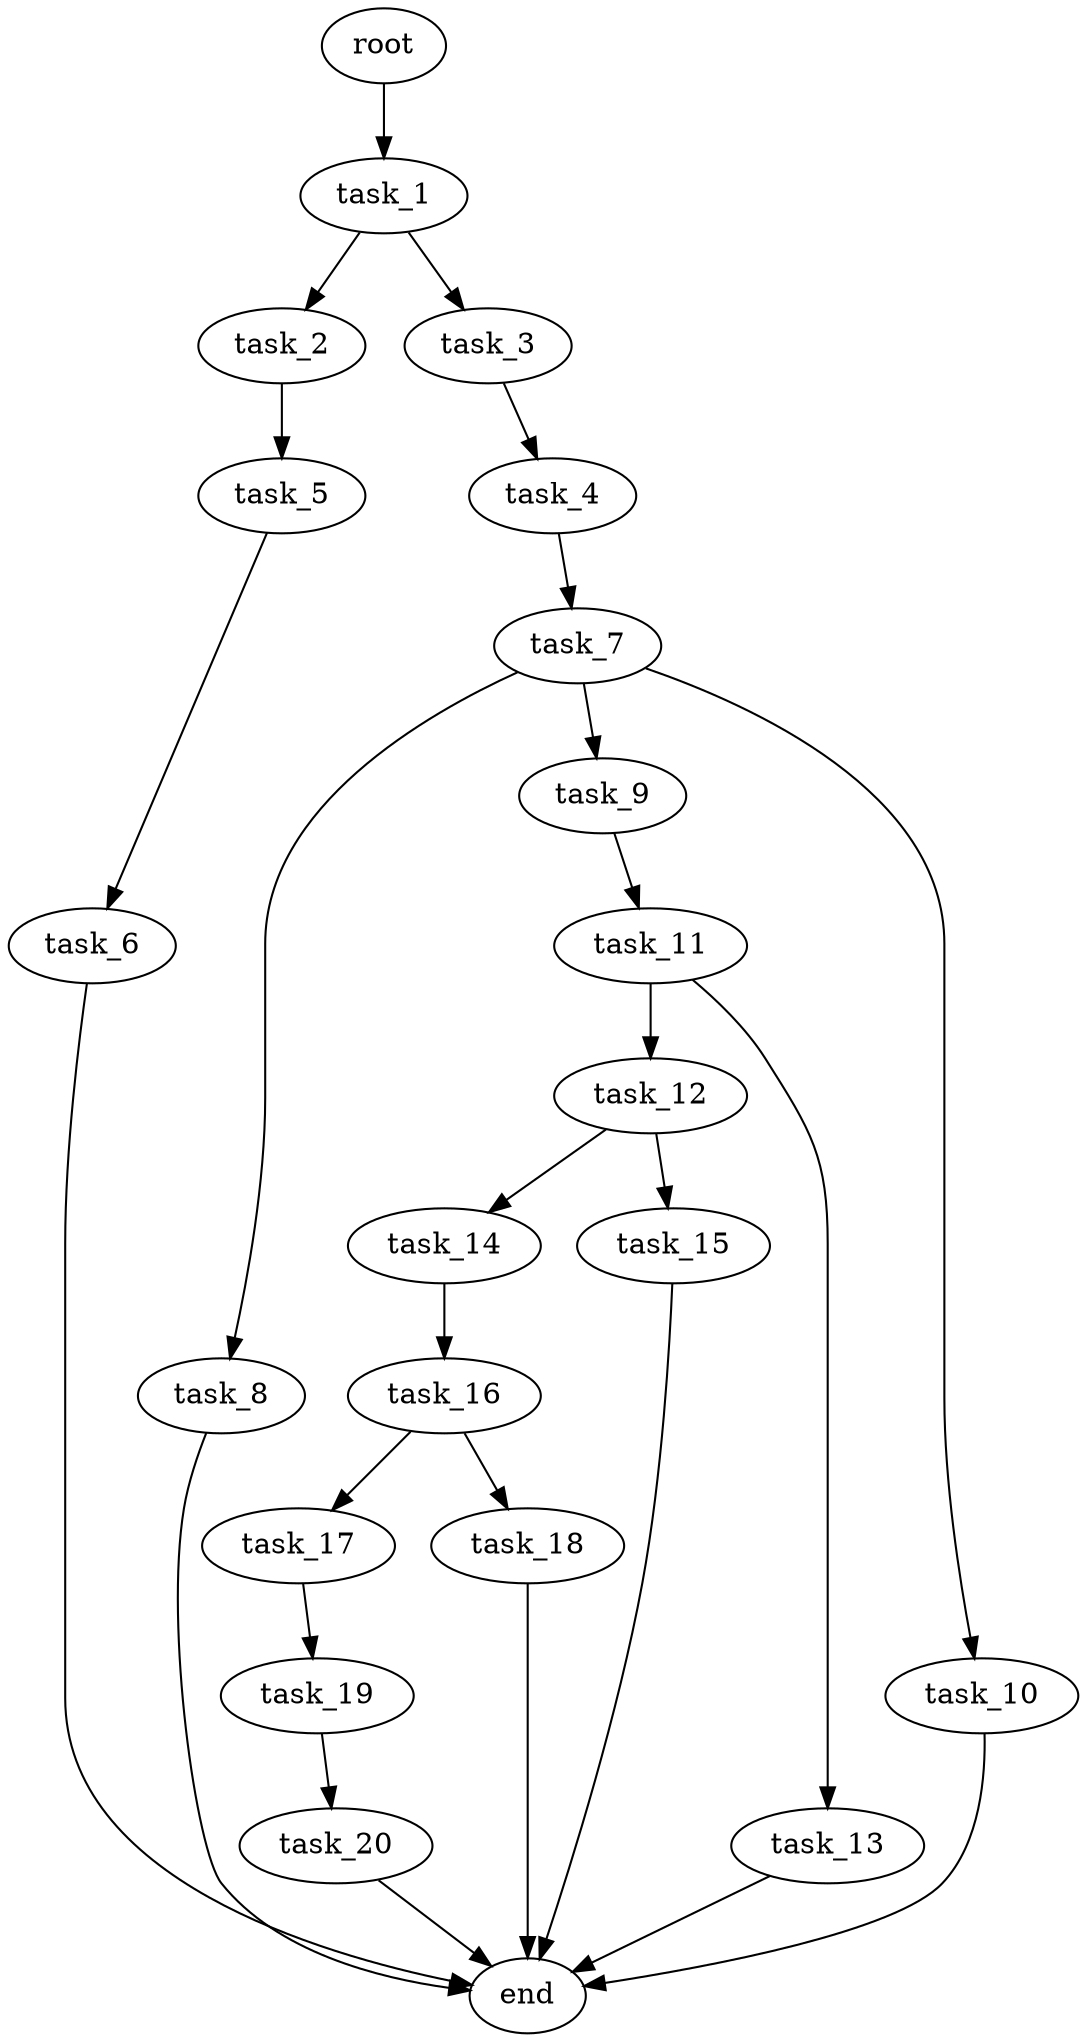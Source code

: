 digraph G {
  root [size="0.000000e+00"];
  task_1 [size="2.233843e+09"];
  task_2 [size="7.721676e+09"];
  task_3 [size="7.332535e+09"];
  task_4 [size="2.910701e+09"];
  task_5 [size="4.647547e+09"];
  task_6 [size="5.104610e+09"];
  task_7 [size="3.968455e+09"];
  task_8 [size="5.022171e+09"];
  task_9 [size="6.627122e+09"];
  task_10 [size="8.479970e+09"];
  task_11 [size="8.065594e+09"];
  task_12 [size="6.140746e+09"];
  task_13 [size="1.659270e+09"];
  task_14 [size="5.141853e+09"];
  task_15 [size="4.462758e+09"];
  task_16 [size="1.792273e+09"];
  task_17 [size="9.487170e+09"];
  task_18 [size="6.594474e+09"];
  task_19 [size="9.677388e+09"];
  task_20 [size="7.359462e+09"];
  end [size="0.000000e+00"];

  root -> task_1 [size="1.000000e-12"];
  task_1 -> task_2 [size="7.721676e+08"];
  task_1 -> task_3 [size="7.332535e+08"];
  task_2 -> task_5 [size="4.647547e+08"];
  task_3 -> task_4 [size="2.910701e+08"];
  task_4 -> task_7 [size="3.968455e+08"];
  task_5 -> task_6 [size="5.104610e+08"];
  task_6 -> end [size="1.000000e-12"];
  task_7 -> task_8 [size="5.022171e+08"];
  task_7 -> task_9 [size="6.627122e+08"];
  task_7 -> task_10 [size="8.479970e+08"];
  task_8 -> end [size="1.000000e-12"];
  task_9 -> task_11 [size="8.065594e+08"];
  task_10 -> end [size="1.000000e-12"];
  task_11 -> task_12 [size="6.140746e+08"];
  task_11 -> task_13 [size="1.659270e+08"];
  task_12 -> task_14 [size="5.141853e+08"];
  task_12 -> task_15 [size="4.462758e+08"];
  task_13 -> end [size="1.000000e-12"];
  task_14 -> task_16 [size="1.792273e+08"];
  task_15 -> end [size="1.000000e-12"];
  task_16 -> task_17 [size="9.487170e+08"];
  task_16 -> task_18 [size="6.594474e+08"];
  task_17 -> task_19 [size="9.677388e+08"];
  task_18 -> end [size="1.000000e-12"];
  task_19 -> task_20 [size="7.359462e+08"];
  task_20 -> end [size="1.000000e-12"];
}
